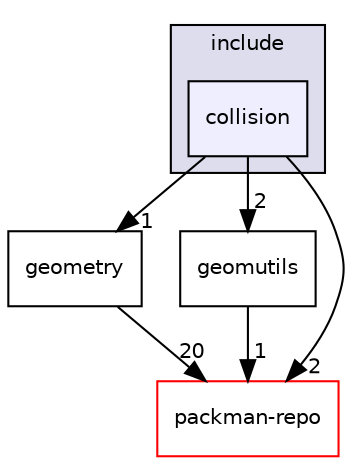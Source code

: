 digraph "collision" {
  compound=true
  node [ fontsize="10", fontname="Helvetica"];
  edge [ labelfontsize="10", labelfontname="Helvetica"];
  subgraph clusterdir_29360d1ece32a6e2128493c81edcca5c {
    graph [ bgcolor="#ddddee", pencolor="black", label="include" fontname="Helvetica", fontsize="10", URL="dir_29360d1ece32a6e2128493c81edcca5c.html"]
  dir_de127bc4f43eae171d1fdd9fb8020a94 [shape=box, label="collision", style="filled", fillcolor="#eeeeff", pencolor="black", URL="dir_de127bc4f43eae171d1fdd9fb8020a94.html"];
  }
  dir_dc3c7950115b8a88871a711b9e4faa7e [shape=box label="geometry" URL="dir_dc3c7950115b8a88871a711b9e4faa7e.html"];
  dir_6dba4e3f54cc33198b3d5fb6aebbf887 [shape=box label="geomutils" URL="dir_6dba4e3f54cc33198b3d5fb6aebbf887.html"];
  dir_0bc3c1d51e6c63f2207574e46b83fb8f [shape=box label="packman-repo" fillcolor="white" style="filled" color="red" URL="dir_0bc3c1d51e6c63f2207574e46b83fb8f.html"];
  dir_dc3c7950115b8a88871a711b9e4faa7e->dir_0bc3c1d51e6c63f2207574e46b83fb8f [headlabel="20", labeldistance=1.5 headhref="dir_000011_000003.html"];
  dir_6dba4e3f54cc33198b3d5fb6aebbf887->dir_0bc3c1d51e6c63f2207574e46b83fb8f [headlabel="1", labeldistance=1.5 headhref="dir_000001_000003.html"];
  dir_de127bc4f43eae171d1fdd9fb8020a94->dir_dc3c7950115b8a88871a711b9e4faa7e [headlabel="1", labeldistance=1.5 headhref="dir_000013_000011.html"];
  dir_de127bc4f43eae171d1fdd9fb8020a94->dir_6dba4e3f54cc33198b3d5fb6aebbf887 [headlabel="2", labeldistance=1.5 headhref="dir_000013_000001.html"];
  dir_de127bc4f43eae171d1fdd9fb8020a94->dir_0bc3c1d51e6c63f2207574e46b83fb8f [headlabel="2", labeldistance=1.5 headhref="dir_000013_000003.html"];
}
